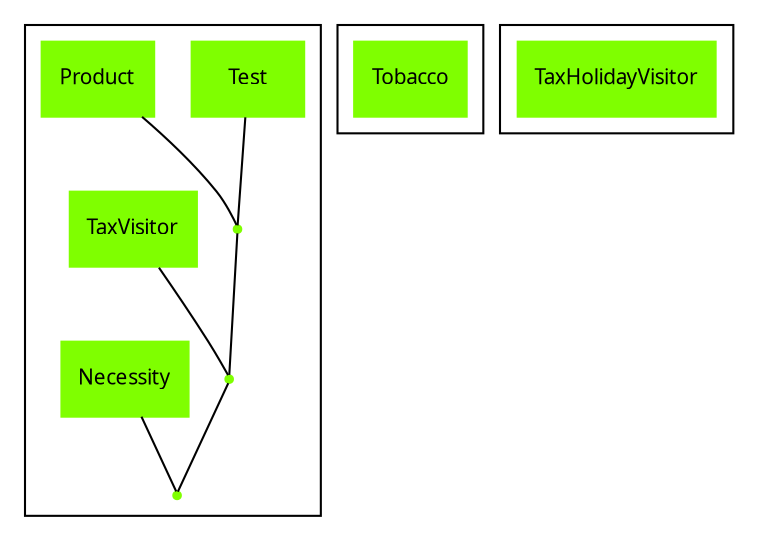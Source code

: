 digraph G{
edge [dir=none]
graph [fontsize=10 fontname="Verdana"]
node [shape=record fontsize=10 fontname="Verdana"]
subgraph cluster_0{
node0[style = filled, color = chartreuse, label=Test, shape = rectangle]
node1[style = filled, color = chartreuse, label=Product, shape = rectangle]
node2[color = chartreuse, label="", shape = point]
node1 -> node2
node0 -> node2
node3[style = filled, color = chartreuse, label=TaxVisitor, shape = rectangle]
node4[color = chartreuse, label="", shape = point]
node3 -> node4
node2 -> node4
node5[style = filled, color = chartreuse, label=Necessity, shape = rectangle]
node6[color = chartreuse, label="", shape = point]
node5 -> node6
node4 -> node6
}

subgraph cluster_1{
node7[style = filled, color = chartreuse, label=Tobacco, shape = rectangle]
}node7
subgraph cluster_2{
node8[style = filled, color = chartreuse, label=TaxHolidayVisitor, shape = rectangle]
}node8}